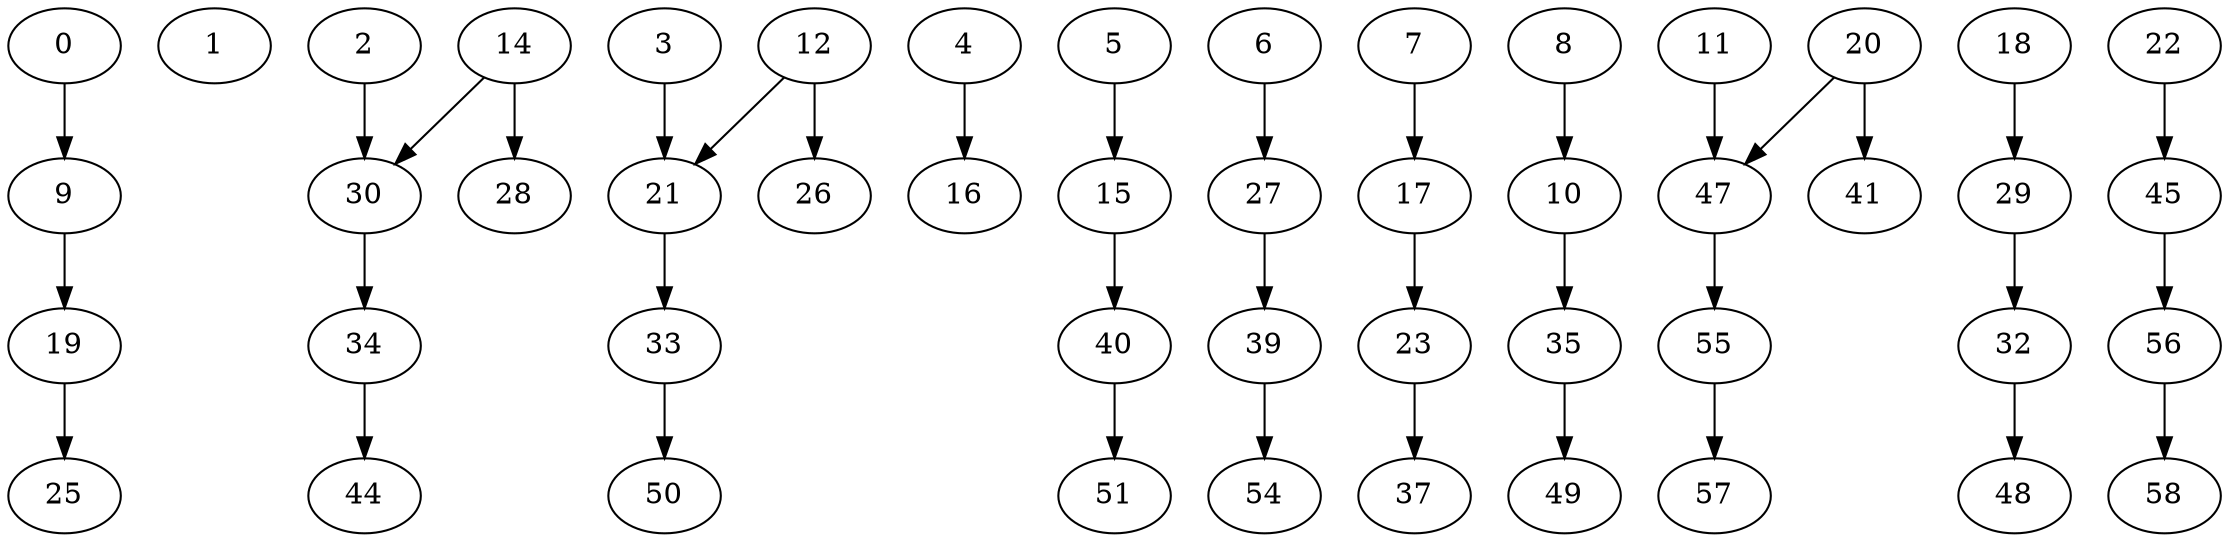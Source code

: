 digraph G {
0 [count=0, tid=6];
1 [count=0, tid=11];
2 [count=0, tid=1];
3 [count=0, tid=2];
4 [count=0, tid=0];
5 [count=0, tid=7];
6 [count=0, tid=9];
7 [count=0, tid=10];
8 [count=0, tid=8];
9 [count=1, tid=6];
10 [count=1, tid=8];
11 [count=0, tid=3];
12 [count=0, tid=13];
14 [count=0, tid=12];
15 [count=1, tid=7];
16 [count=1, tid=0];
17 [count=1, tid=10];
18 [count=0, tid=4];
19 [count=2, tid=6];
20 [count=0, tid=14];
21 [count=1, tid=2];
22 [count=0, tid=5];
23 [count=2, tid=10];
25 [count=3, tid=6];
26 [count=1, tid=13];
27 [count=1, tid=9];
28 [count=1, tid=12];
29 [count=1, tid=4];
30 [count=1, tid=1];
32 [count=2, tid=4];
33 [count=2, tid=2];
34 [count=2, tid=1];
35 [count=2, tid=8];
37 [count=3, tid=10];
39 [count=2, tid=9];
40 [count=2, tid=7];
41 [count=1, tid=14];
44 [count=3, tid=1];
45 [count=1, tid=5];
47 [count=1, tid=3];
48 [count=3, tid=4];
49 [count=3, tid=8];
50 [count=3, tid=2];
51 [count=3, tid=7];
54 [count=3, tid=9];
55 [count=2, tid=3];
56 [count=2, tid=5];
57 [count=3, tid=3];
58 [count=3, tid=5];
0->9 ;
2->30 ;
3->21 ;
4->16 ;
5->15 ;
6->27 ;
7->17 ;
8->10 ;
9->19 ;
10->35 ;
11->47 ;
12->21 ;
12->26 ;
14->28 ;
14->30 ;
15->40 ;
17->23 ;
18->29 ;
19->25 ;
20->41 ;
20->47 ;
21->33 ;
22->45 ;
23->37 ;
27->39 ;
29->32 ;
30->34 ;
32->48 ;
33->50 ;
34->44 ;
35->49 ;
39->54 ;
40->51 ;
45->56 ;
47->55 ;
55->57 ;
56->58 ;
}
